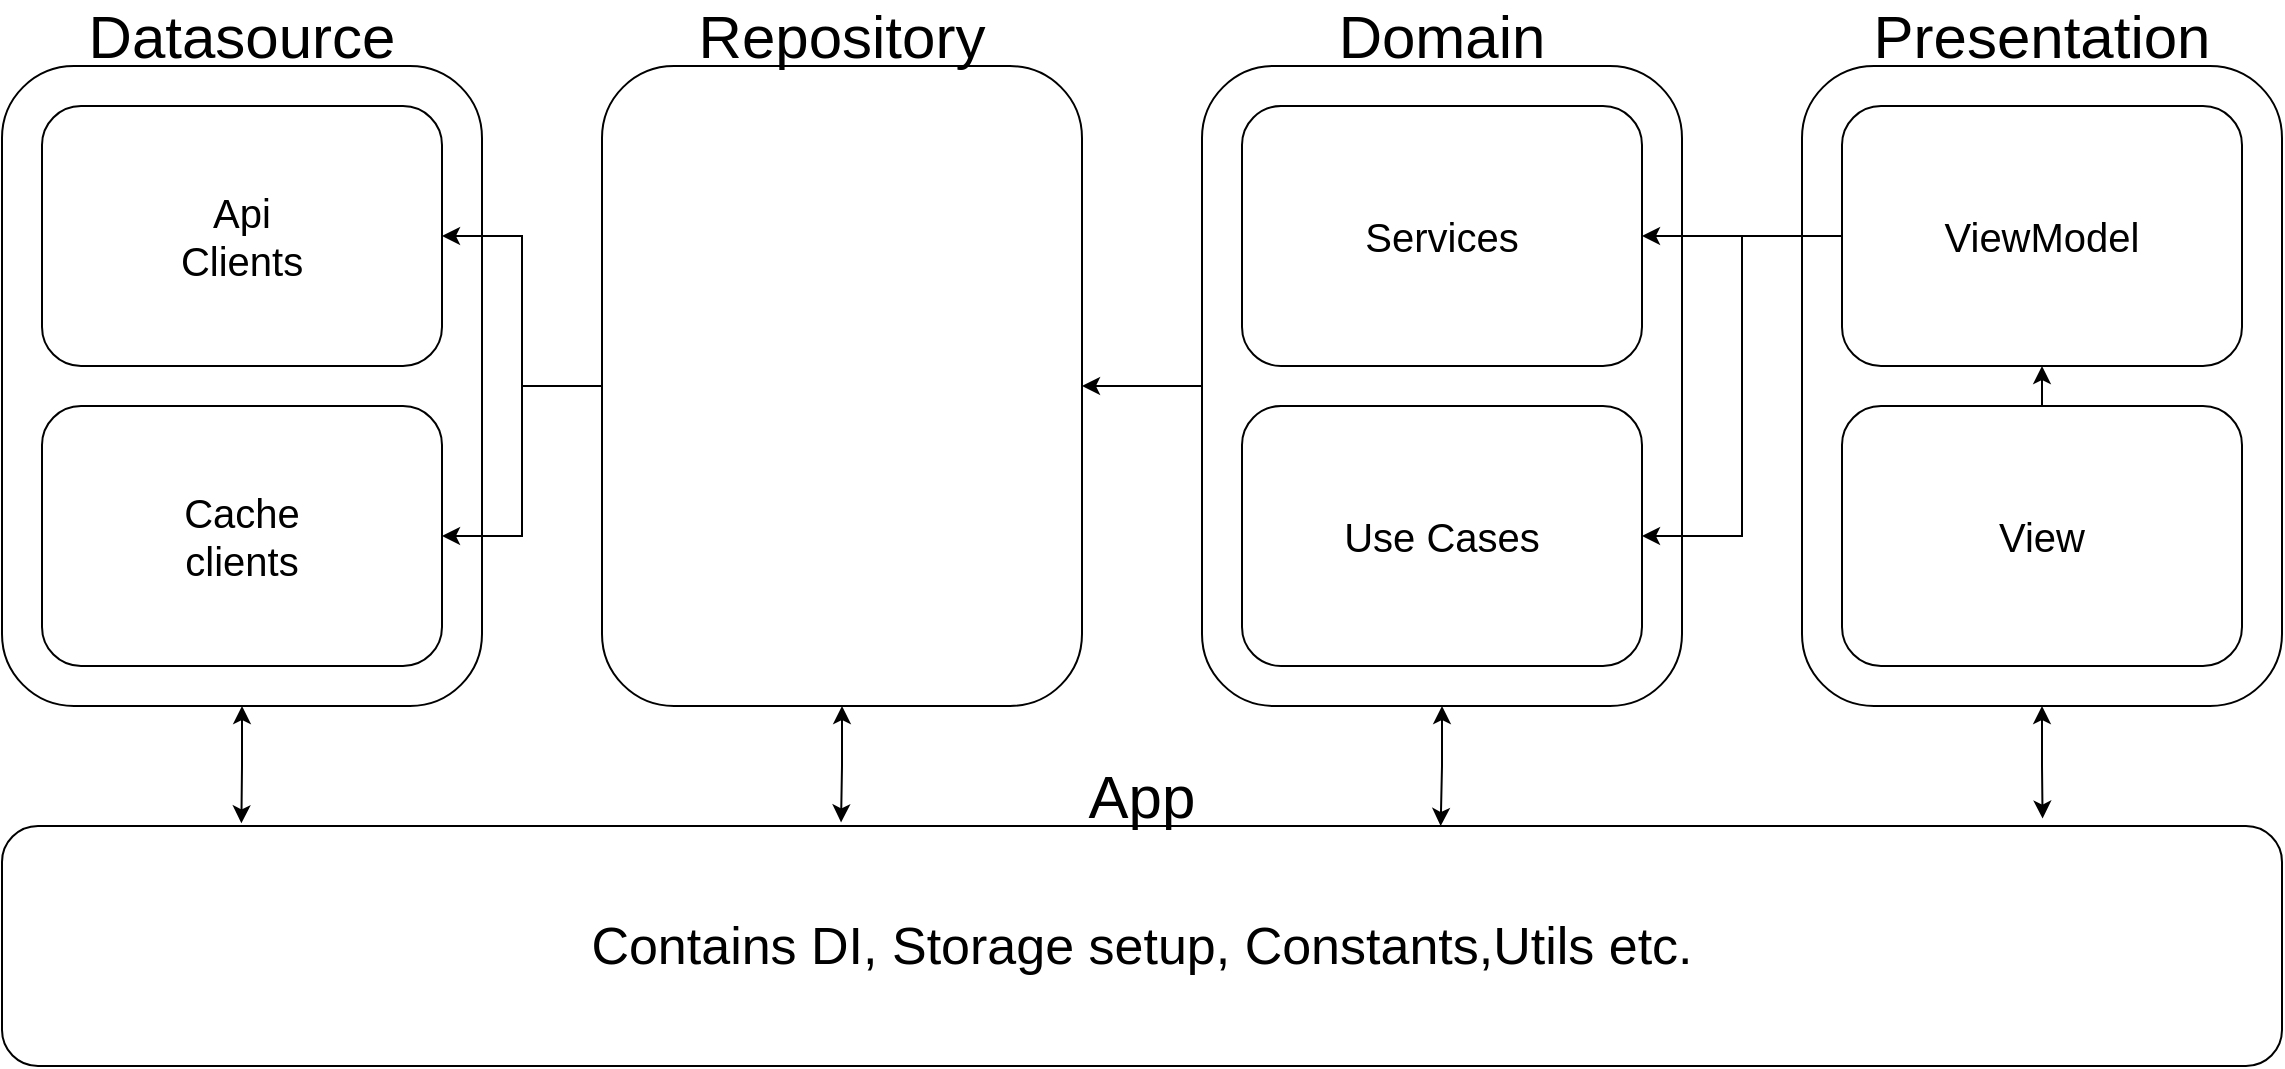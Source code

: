<mxfile version="21.8.2" type="device">
  <diagram id="lynbKzwuYbr4zoluUBhY" name="Page-1">
    <mxGraphModel dx="1122" dy="1855" grid="1" gridSize="10" guides="1" tooltips="1" connect="1" arrows="1" fold="1" page="1" pageScale="1" pageWidth="850" pageHeight="1100" math="0" shadow="0">
      <root>
        <mxCell id="0" />
        <mxCell id="1" parent="0" />
        <mxCell id="6fA7t6Lyc5Ondk4mygC5-16" style="edgeStyle=orthogonalEdgeStyle;rounded=0;orthogonalLoop=1;jettySize=auto;html=1;exitX=0.5;exitY=1;exitDx=0;exitDy=0;entryX=0.105;entryY=-0.011;entryDx=0;entryDy=0;entryPerimeter=0;startArrow=classic;startFill=1;" parent="1" source="6fA7t6Lyc5Ondk4mygC5-1" target="6fA7t6Lyc5Ondk4mygC5-13" edge="1">
          <mxGeometry relative="1" as="geometry" />
        </mxCell>
        <mxCell id="6fA7t6Lyc5Ondk4mygC5-1" value="" style="rounded=1;whiteSpace=wrap;html=1;" parent="1" vertex="1">
          <mxGeometry x="120" y="-140" width="240" height="320" as="geometry" />
        </mxCell>
        <mxCell id="6fA7t6Lyc5Ondk4mygC5-3" value="" style="rounded=1;whiteSpace=wrap;html=1;" parent="1" vertex="1">
          <mxGeometry x="140" y="-120" width="200" height="130" as="geometry" />
        </mxCell>
        <mxCell id="6fA7t6Lyc5Ondk4mygC5-4" value="" style="rounded=1;whiteSpace=wrap;html=1;" parent="1" vertex="1">
          <mxGeometry x="140" y="30" width="200" height="130" as="geometry" />
        </mxCell>
        <mxCell id="6fA7t6Lyc5Ondk4mygC5-20" style="edgeStyle=orthogonalEdgeStyle;rounded=0;orthogonalLoop=1;jettySize=auto;html=1;exitX=0.5;exitY=1;exitDx=0;exitDy=0;entryX=0.368;entryY=-0.015;entryDx=0;entryDy=0;entryPerimeter=0;startArrow=classic;startFill=1;" parent="1" source="6fA7t6Lyc5Ondk4mygC5-6" target="6fA7t6Lyc5Ondk4mygC5-13" edge="1">
          <mxGeometry relative="1" as="geometry" />
        </mxCell>
        <mxCell id="6fA7t6Lyc5Ondk4mygC5-25" style="edgeStyle=orthogonalEdgeStyle;rounded=0;orthogonalLoop=1;jettySize=auto;html=1;exitX=0;exitY=0.5;exitDx=0;exitDy=0;entryX=1;entryY=0.5;entryDx=0;entryDy=0;" parent="1" source="6fA7t6Lyc5Ondk4mygC5-6" target="6fA7t6Lyc5Ondk4mygC5-3" edge="1">
          <mxGeometry relative="1" as="geometry" />
        </mxCell>
        <mxCell id="6fA7t6Lyc5Ondk4mygC5-26" style="edgeStyle=orthogonalEdgeStyle;rounded=0;orthogonalLoop=1;jettySize=auto;html=1;exitX=0;exitY=0.5;exitDx=0;exitDy=0;entryX=1;entryY=0.5;entryDx=0;entryDy=0;" parent="1" source="6fA7t6Lyc5Ondk4mygC5-6" target="6fA7t6Lyc5Ondk4mygC5-4" edge="1">
          <mxGeometry relative="1" as="geometry" />
        </mxCell>
        <mxCell id="6fA7t6Lyc5Ondk4mygC5-6" value="" style="rounded=1;whiteSpace=wrap;html=1;" parent="1" vertex="1">
          <mxGeometry x="420" y="-140" width="240" height="320" as="geometry" />
        </mxCell>
        <mxCell id="6fA7t6Lyc5Ondk4mygC5-21" style="edgeStyle=orthogonalEdgeStyle;rounded=0;orthogonalLoop=1;jettySize=auto;html=1;entryX=0.631;entryY=0;entryDx=0;entryDy=0;entryPerimeter=0;startArrow=classic;startFill=1;" parent="1" source="6fA7t6Lyc5Ondk4mygC5-7" target="6fA7t6Lyc5Ondk4mygC5-13" edge="1">
          <mxGeometry relative="1" as="geometry" />
        </mxCell>
        <mxCell id="6fA7t6Lyc5Ondk4mygC5-27" style="edgeStyle=orthogonalEdgeStyle;rounded=0;orthogonalLoop=1;jettySize=auto;html=1;exitX=0;exitY=0.5;exitDx=0;exitDy=0;entryX=1;entryY=0.5;entryDx=0;entryDy=0;" parent="1" source="6fA7t6Lyc5Ondk4mygC5-7" target="6fA7t6Lyc5Ondk4mygC5-6" edge="1">
          <mxGeometry relative="1" as="geometry" />
        </mxCell>
        <mxCell id="6fA7t6Lyc5Ondk4mygC5-7" value="" style="rounded=1;whiteSpace=wrap;html=1;" parent="1" vertex="1">
          <mxGeometry x="720" y="-140" width="240" height="320" as="geometry" />
        </mxCell>
        <mxCell id="6fA7t6Lyc5Ondk4mygC5-22" style="edgeStyle=orthogonalEdgeStyle;rounded=0;orthogonalLoop=1;jettySize=auto;html=1;exitX=0.5;exitY=1;exitDx=0;exitDy=0;entryX=0.895;entryY=-0.031;entryDx=0;entryDy=0;entryPerimeter=0;startArrow=classic;startFill=1;" parent="1" source="6fA7t6Lyc5Ondk4mygC5-8" target="6fA7t6Lyc5Ondk4mygC5-13" edge="1">
          <mxGeometry relative="1" as="geometry" />
        </mxCell>
        <mxCell id="6fA7t6Lyc5Ondk4mygC5-8" value="" style="rounded=1;whiteSpace=wrap;html=1;" parent="1" vertex="1">
          <mxGeometry x="1020" y="-140" width="240" height="320" as="geometry" />
        </mxCell>
        <mxCell id="6fA7t6Lyc5Ondk4mygC5-9" value="Datasource" style="text;html=1;strokeColor=none;fillColor=none;align=center;verticalAlign=middle;whiteSpace=wrap;rounded=0;fontSize=30;" parent="1" vertex="1">
          <mxGeometry x="210" y="-170" width="60" height="30" as="geometry" />
        </mxCell>
        <mxCell id="6fA7t6Lyc5Ondk4mygC5-10" value="Repository" style="text;html=1;strokeColor=none;fillColor=none;align=center;verticalAlign=middle;whiteSpace=wrap;rounded=0;fontSize=30;" parent="1" vertex="1">
          <mxGeometry x="510" y="-170" width="60" height="30" as="geometry" />
        </mxCell>
        <mxCell id="6fA7t6Lyc5Ondk4mygC5-11" value="&lt;div style=&quot;font-size: 30px;&quot;&gt;Domain&lt;/div&gt;" style="text;html=1;strokeColor=none;fillColor=none;align=center;verticalAlign=middle;whiteSpace=wrap;rounded=0;fontSize=30;" parent="1" vertex="1">
          <mxGeometry x="810" y="-170" width="60" height="30" as="geometry" />
        </mxCell>
        <mxCell id="6fA7t6Lyc5Ondk4mygC5-12" value="Presentation" style="text;html=1;strokeColor=none;fillColor=none;align=center;verticalAlign=middle;whiteSpace=wrap;rounded=0;fontSize=30;" parent="1" vertex="1">
          <mxGeometry x="1110" y="-170" width="60" height="30" as="geometry" />
        </mxCell>
        <mxCell id="6fA7t6Lyc5Ondk4mygC5-13" value="&lt;font style=&quot;font-size: 26px;&quot;&gt;Contains DI, Storage setup, Constants,Utils etc.&lt;/font&gt;" style="rounded=1;whiteSpace=wrap;html=1;fontSize=26;" parent="1" vertex="1">
          <mxGeometry x="120" y="240" width="1140" height="120" as="geometry" />
        </mxCell>
        <mxCell id="6fA7t6Lyc5Ondk4mygC5-14" value="&lt;div style=&quot;font-size: 30px;&quot;&gt;App&lt;/div&gt;" style="text;html=1;strokeColor=none;fillColor=none;align=center;verticalAlign=middle;whiteSpace=wrap;rounded=0;fontSize=30;" parent="1" vertex="1">
          <mxGeometry x="660" y="210" width="60" height="30" as="geometry" />
        </mxCell>
        <mxCell id="6fA7t6Lyc5Ondk4mygC5-23" value="Api Clients" style="text;html=1;strokeColor=none;fillColor=none;align=center;verticalAlign=middle;whiteSpace=wrap;rounded=0;fontSize=20;" parent="1" vertex="1">
          <mxGeometry x="210" y="-70" width="60" height="30" as="geometry" />
        </mxCell>
        <mxCell id="6fA7t6Lyc5Ondk4mygC5-24" value="Cache clients" style="text;html=1;strokeColor=none;fillColor=none;align=center;verticalAlign=middle;whiteSpace=wrap;rounded=0;fontSize=20;" parent="1" vertex="1">
          <mxGeometry x="190" y="80" width="100" height="30" as="geometry" />
        </mxCell>
        <mxCell id="6fA7t6Lyc5Ondk4mygC5-38" style="edgeStyle=orthogonalEdgeStyle;rounded=0;orthogonalLoop=1;jettySize=auto;html=1;exitX=0;exitY=0.5;exitDx=0;exitDy=0;entryX=1;entryY=0.5;entryDx=0;entryDy=0;" parent="1" source="6fA7t6Lyc5Ondk4mygC5-29" target="6fA7t6Lyc5Ondk4mygC5-36" edge="1">
          <mxGeometry relative="1" as="geometry" />
        </mxCell>
        <mxCell id="0pXOQmNgdDJ1o6Og3n1_-2" style="edgeStyle=orthogonalEdgeStyle;rounded=0;orthogonalLoop=1;jettySize=auto;html=1;entryX=1;entryY=0.5;entryDx=0;entryDy=0;" parent="1" source="6fA7t6Lyc5Ondk4mygC5-29" target="0pXOQmNgdDJ1o6Og3n1_-1" edge="1">
          <mxGeometry relative="1" as="geometry" />
        </mxCell>
        <mxCell id="6fA7t6Lyc5Ondk4mygC5-29" value="" style="rounded=1;whiteSpace=wrap;html=1;" parent="1" vertex="1">
          <mxGeometry x="1040" y="-120" width="200" height="130" as="geometry" />
        </mxCell>
        <mxCell id="6fA7t6Lyc5Ondk4mygC5-34" style="edgeStyle=orthogonalEdgeStyle;rounded=0;orthogonalLoop=1;jettySize=auto;html=1;exitX=0.5;exitY=0;exitDx=0;exitDy=0;entryX=0.5;entryY=1;entryDx=0;entryDy=0;" parent="1" source="6fA7t6Lyc5Ondk4mygC5-30" target="6fA7t6Lyc5Ondk4mygC5-29" edge="1">
          <mxGeometry relative="1" as="geometry" />
        </mxCell>
        <mxCell id="6fA7t6Lyc5Ondk4mygC5-30" value="" style="rounded=1;whiteSpace=wrap;html=1;" parent="1" vertex="1">
          <mxGeometry x="1040" y="30" width="200" height="130" as="geometry" />
        </mxCell>
        <mxCell id="6fA7t6Lyc5Ondk4mygC5-31" value="ViewModel" style="text;html=1;strokeColor=none;fillColor=none;align=center;verticalAlign=middle;whiteSpace=wrap;rounded=0;fontSize=20;" parent="1" vertex="1">
          <mxGeometry x="1110" y="-70" width="60" height="30" as="geometry" />
        </mxCell>
        <mxCell id="6fA7t6Lyc5Ondk4mygC5-32" value="View" style="text;html=1;strokeColor=none;fillColor=none;align=center;verticalAlign=middle;whiteSpace=wrap;rounded=0;fontSize=20;" parent="1" vertex="1">
          <mxGeometry x="1110" y="80" width="60" height="30" as="geometry" />
        </mxCell>
        <mxCell id="6fA7t6Lyc5Ondk4mygC5-36" value="Services" style="rounded=1;whiteSpace=wrap;html=1;fontSize=20;" parent="1" vertex="1">
          <mxGeometry x="740" y="-120" width="200" height="130" as="geometry" />
        </mxCell>
        <mxCell id="0pXOQmNgdDJ1o6Og3n1_-1" value="Use Cases" style="rounded=1;whiteSpace=wrap;html=1;fontSize=20;" parent="1" vertex="1">
          <mxGeometry x="740" y="30" width="200" height="130" as="geometry" />
        </mxCell>
      </root>
    </mxGraphModel>
  </diagram>
</mxfile>
